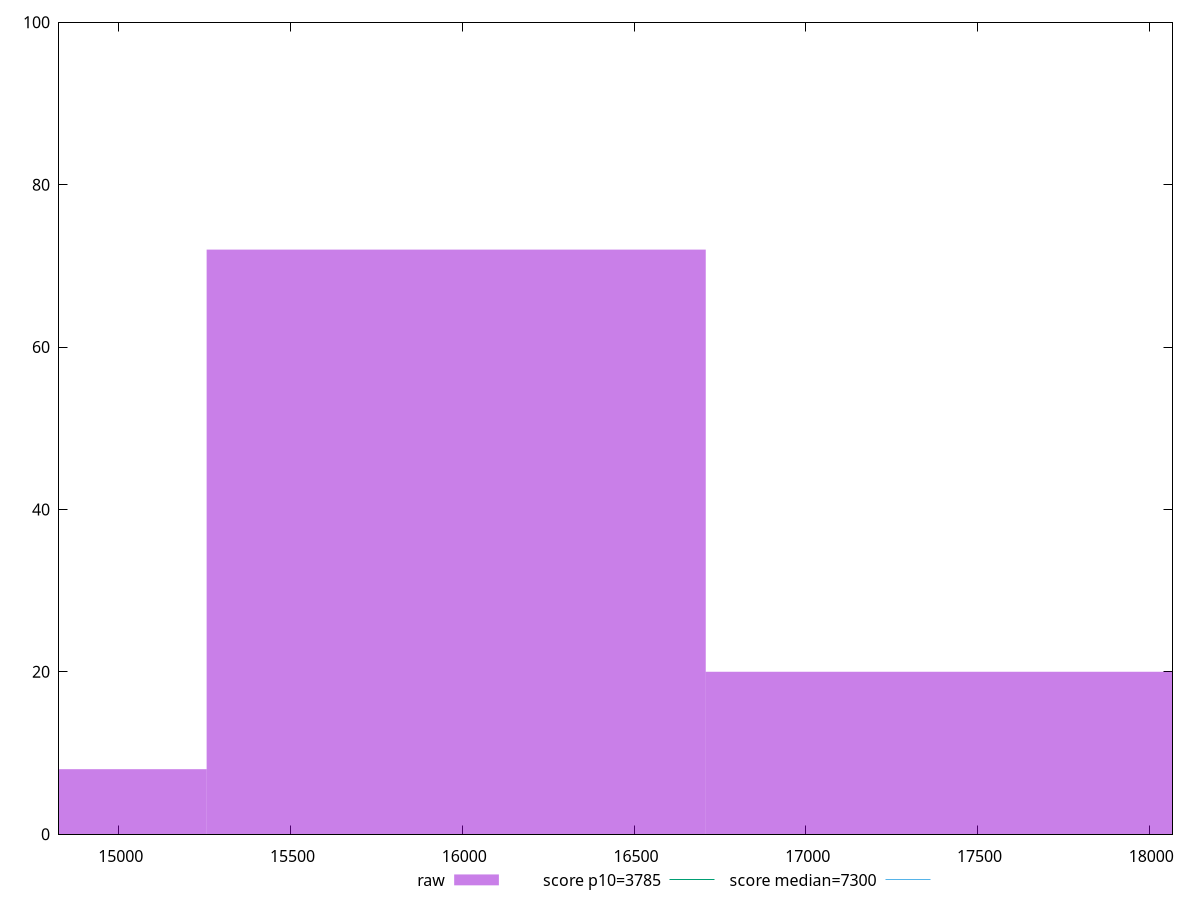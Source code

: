 reset

$raw <<EOF
14529.25044052219 8
15982.175484574409 72
17435.100528626626 20
EOF

set key outside below
set boxwidth 1452.925044052219
set xrange [14825.976999999999:18067.325500000003]
set yrange [0:100]
set trange [0:100]
set style fill transparent solid 0.5 noborder

set parametric
set terminal svg size 640, 490 enhanced background rgb 'white'
set output "reports/report_00027_2021-02-24T12-40-31.850Z/interactive/samples/astro/raw/histogram.svg"

plot $raw title "raw" with boxes, \
     3785,t title "score p10=3785", \
     7300,t title "score median=7300"

reset
